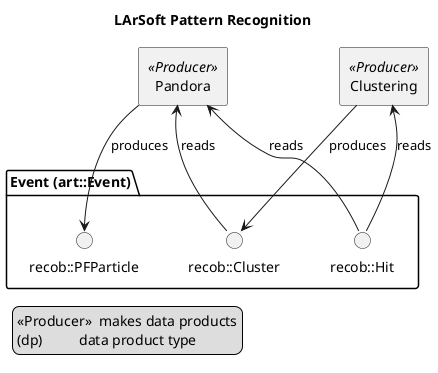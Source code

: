 @startuml PatternRecognition
title LArSoft Pattern Recognition

skinparam componentStyle rectangle
skinparam stereotype {
  CBackgroundColor<<Producer>> #DFF5E1
  CBackgroundColor<<Filter>>   #FFEBD6
  CBackgroundColor<<Analyzer>> #E7E9FF
}
skinparam rectangle {
  BorderColor #888
  RoundCorner 8
}

legend left
  <<Producer>>  makes data products
  (dp)          data product type
endlegend

package "Event (art::Event)" {
  () "recob::Hit"    as Hit
  () "recob::Cluster" as Cluster
  () "recob::PFParticle" as PF
}

component "Clustering" <<Producer>> as Clustering
component "Pandora"    <<Producer>> as Pandora

Hit       -up-> Clustering : reads
Clustering -down-> Cluster : produces

Hit     -up-> Pandora : reads
Cluster -up-> Pandora : reads
Pandora -down-> PF : produces

@enduml


